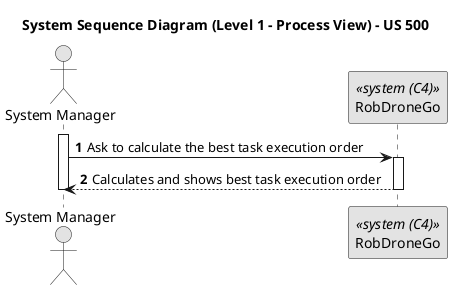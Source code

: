 @startuml
skinparam monochrome true
skinparam packageStyle rectangle
skinparam shadowing false

title System Sequence Diagram (Level 1 - Process View) - US 500
autonumber

Actor "System Manager" as SystemManager
participant "RobDroneGo" as Sistema <<system (C4)>>

activate SystemManager
    SystemManager -> Sistema : Ask to calculate the best task execution order
    activate Sistema

    Sistema --> SystemManager : Calculates and shows best task execution order
    deactivate Sistema

deactivate SystemManager

@enduml
